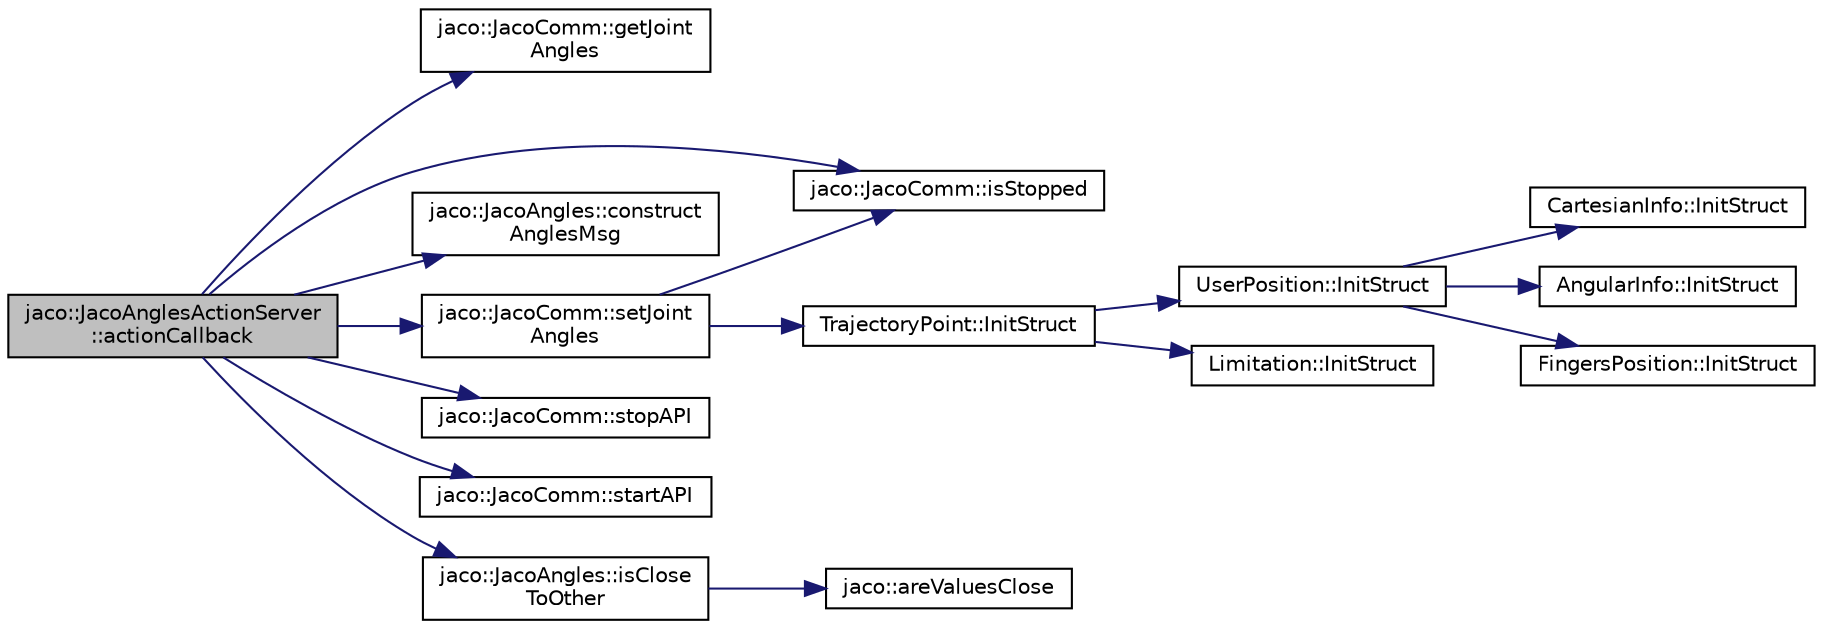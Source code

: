 digraph "jaco::JacoAnglesActionServer::actionCallback"
{
  edge [fontname="Helvetica",fontsize="10",labelfontname="Helvetica",labelfontsize="10"];
  node [fontname="Helvetica",fontsize="10",shape=record];
  rankdir="LR";
  Node1 [label="jaco::JacoAnglesActionServer\l::actionCallback",height=0.2,width=0.4,color="black", fillcolor="grey75", style="filled", fontcolor="black"];
  Node1 -> Node2 [color="midnightblue",fontsize="10",style="solid"];
  Node2 [label="jaco::JacoComm::getJoint\lAngles",height=0.2,width=0.4,color="black", fillcolor="white", style="filled",URL="$classjaco_1_1_jaco_comm.html#a5fcb23bf6925a82f2ab5e42460ea3834",tooltip="API call to obtain the current angular position of all the joints. "];
  Node1 -> Node3 [color="midnightblue",fontsize="10",style="solid"];
  Node3 [label="jaco::JacoComm::isStopped",height=0.2,width=0.4,color="black", fillcolor="white", style="filled",URL="$classjaco_1_1_jaco_comm.html#a872b8033cda5a9fe4ccdca2e89aa03d1"];
  Node1 -> Node4 [color="midnightblue",fontsize="10",style="solid"];
  Node4 [label="jaco::JacoAngles::construct\lAnglesMsg",height=0.2,width=0.4,color="black", fillcolor="white", style="filled",URL="$classjaco_1_1_jaco_angles.html#a29e69c52bf777084006965f9edcdcd9d"];
  Node1 -> Node5 [color="midnightblue",fontsize="10",style="solid"];
  Node5 [label="jaco::JacoComm::setJoint\lAngles",height=0.2,width=0.4,color="black", fillcolor="white", style="filled",URL="$classjaco_1_1_jaco_comm.html#ad53fa0c190d41da8430de2e9bf997f05",tooltip="Sends a joint angle command to the Jaco arm. "];
  Node5 -> Node3 [color="midnightblue",fontsize="10",style="solid"];
  Node5 -> Node6 [color="midnightblue",fontsize="10",style="solid"];
  Node6 [label="TrajectoryPoint::InitStruct",height=0.2,width=0.4,color="black", fillcolor="white", style="filled",URL="$struct_trajectory_point.html#a1a9f12ad88f5011c6a4644792fa67f99"];
  Node6 -> Node7 [color="midnightblue",fontsize="10",style="solid"];
  Node7 [label="UserPosition::InitStruct",height=0.2,width=0.4,color="black", fillcolor="white", style="filled",URL="$struct_user_position.html#ad682f9be07fa2307028f86624ded2958"];
  Node7 -> Node8 [color="midnightblue",fontsize="10",style="solid"];
  Node8 [label="CartesianInfo::InitStruct",height=0.2,width=0.4,color="black", fillcolor="white", style="filled",URL="$struct_cartesian_info.html#a6d47623939d86124525ab4c8f7a2b8e9"];
  Node7 -> Node9 [color="midnightblue",fontsize="10",style="solid"];
  Node9 [label="AngularInfo::InitStruct",height=0.2,width=0.4,color="black", fillcolor="white", style="filled",URL="$struct_angular_info.html#a092156b3e0e6cb657ed4bb2f6b15a9f0"];
  Node7 -> Node10 [color="midnightblue",fontsize="10",style="solid"];
  Node10 [label="FingersPosition::InitStruct",height=0.2,width=0.4,color="black", fillcolor="white", style="filled",URL="$struct_fingers_position.html#a2d958923675995d54d56e59f8549495d"];
  Node6 -> Node11 [color="midnightblue",fontsize="10",style="solid"];
  Node11 [label="Limitation::InitStruct",height=0.2,width=0.4,color="black", fillcolor="white", style="filled",URL="$struct_limitation.html#a098f4ee5d0eb6baf844ff3164f1a20f6"];
  Node1 -> Node12 [color="midnightblue",fontsize="10",style="solid"];
  Node12 [label="jaco::JacoComm::stopAPI",height=0.2,width=0.4,color="black", fillcolor="white", style="filled",URL="$classjaco_1_1_jaco_comm.html#a54862830cd6414ae3ae48e46e54bf798"];
  Node1 -> Node13 [color="midnightblue",fontsize="10",style="solid"];
  Node13 [label="jaco::JacoComm::startAPI",height=0.2,width=0.4,color="black", fillcolor="white", style="filled",URL="$classjaco_1_1_jaco_comm.html#a6b2a1fabc4e6c30da42c9a5e26757398"];
  Node1 -> Node14 [color="midnightblue",fontsize="10",style="solid"];
  Node14 [label="jaco::JacoAngles::isClose\lToOther",height=0.2,width=0.4,color="black", fillcolor="white", style="filled",URL="$classjaco_1_1_jaco_angles.html#aff68997afe0dac41e4c777b649c2b5d4"];
  Node14 -> Node15 [color="midnightblue",fontsize="10",style="solid"];
  Node15 [label="jaco::areValuesClose",height=0.2,width=0.4,color="black", fillcolor="white", style="filled",URL="$namespacejaco.html#a09e679eeb93252a2cf092b064e724125"];
}
